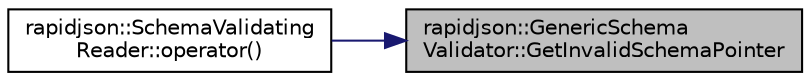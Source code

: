 digraph "rapidjson::GenericSchemaValidator::GetInvalidSchemaPointer"
{
 // INTERACTIVE_SVG=YES
 // LATEX_PDF_SIZE
  edge [fontname="Helvetica",fontsize="10",labelfontname="Helvetica",labelfontsize="10"];
  node [fontname="Helvetica",fontsize="10",shape=record];
  rankdir="RL";
  Node121 [label="rapidjson::GenericSchema\lValidator::GetInvalidSchemaPointer",height=0.2,width=0.4,color="black", fillcolor="grey75", style="filled", fontcolor="black",tooltip="Gets the JSON pointer pointed to the invalid schema."];
  Node121 -> Node122 [dir="back",color="midnightblue",fontsize="10",style="solid",fontname="Helvetica"];
  Node122 [label="rapidjson::SchemaValidating\lReader::operator()",height=0.2,width=0.4,color="black", fillcolor="white", style="filled",URL="$classrapidjson_1_1_schema_validating_reader.html#adb09230cc40b8dc5ba607de14d37dc42",tooltip=" "];
}
